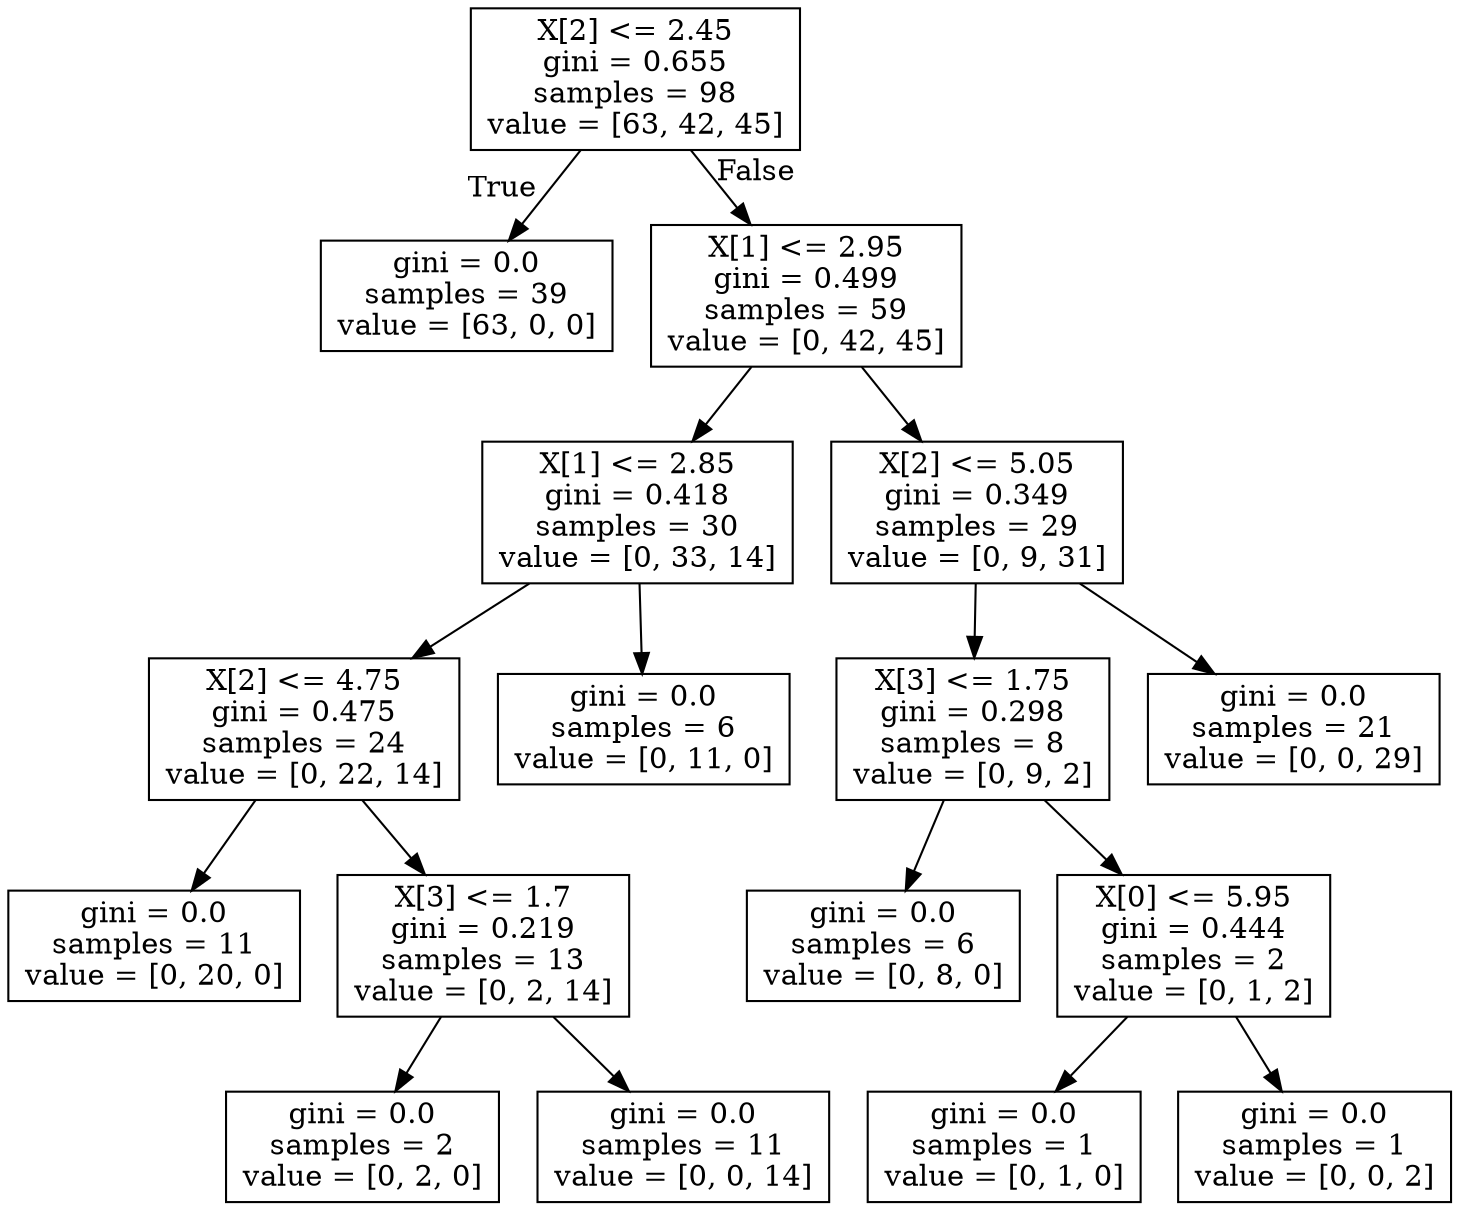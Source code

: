 digraph Tree {
node [shape=box] ;
0 [label="X[2] <= 2.45\ngini = 0.655\nsamples = 98\nvalue = [63, 42, 45]"] ;
1 [label="gini = 0.0\nsamples = 39\nvalue = [63, 0, 0]"] ;
0 -> 1 [labeldistance=2.5, labelangle=45, headlabel="True"] ;
2 [label="X[1] <= 2.95\ngini = 0.499\nsamples = 59\nvalue = [0, 42, 45]"] ;
0 -> 2 [labeldistance=2.5, labelangle=-45, headlabel="False"] ;
3 [label="X[1] <= 2.85\ngini = 0.418\nsamples = 30\nvalue = [0, 33, 14]"] ;
2 -> 3 ;
4 [label="X[2] <= 4.75\ngini = 0.475\nsamples = 24\nvalue = [0, 22, 14]"] ;
3 -> 4 ;
5 [label="gini = 0.0\nsamples = 11\nvalue = [0, 20, 0]"] ;
4 -> 5 ;
6 [label="X[3] <= 1.7\ngini = 0.219\nsamples = 13\nvalue = [0, 2, 14]"] ;
4 -> 6 ;
7 [label="gini = 0.0\nsamples = 2\nvalue = [0, 2, 0]"] ;
6 -> 7 ;
8 [label="gini = 0.0\nsamples = 11\nvalue = [0, 0, 14]"] ;
6 -> 8 ;
9 [label="gini = 0.0\nsamples = 6\nvalue = [0, 11, 0]"] ;
3 -> 9 ;
10 [label="X[2] <= 5.05\ngini = 0.349\nsamples = 29\nvalue = [0, 9, 31]"] ;
2 -> 10 ;
11 [label="X[3] <= 1.75\ngini = 0.298\nsamples = 8\nvalue = [0, 9, 2]"] ;
10 -> 11 ;
12 [label="gini = 0.0\nsamples = 6\nvalue = [0, 8, 0]"] ;
11 -> 12 ;
13 [label="X[0] <= 5.95\ngini = 0.444\nsamples = 2\nvalue = [0, 1, 2]"] ;
11 -> 13 ;
14 [label="gini = 0.0\nsamples = 1\nvalue = [0, 1, 0]"] ;
13 -> 14 ;
15 [label="gini = 0.0\nsamples = 1\nvalue = [0, 0, 2]"] ;
13 -> 15 ;
16 [label="gini = 0.0\nsamples = 21\nvalue = [0, 0, 29]"] ;
10 -> 16 ;
}
